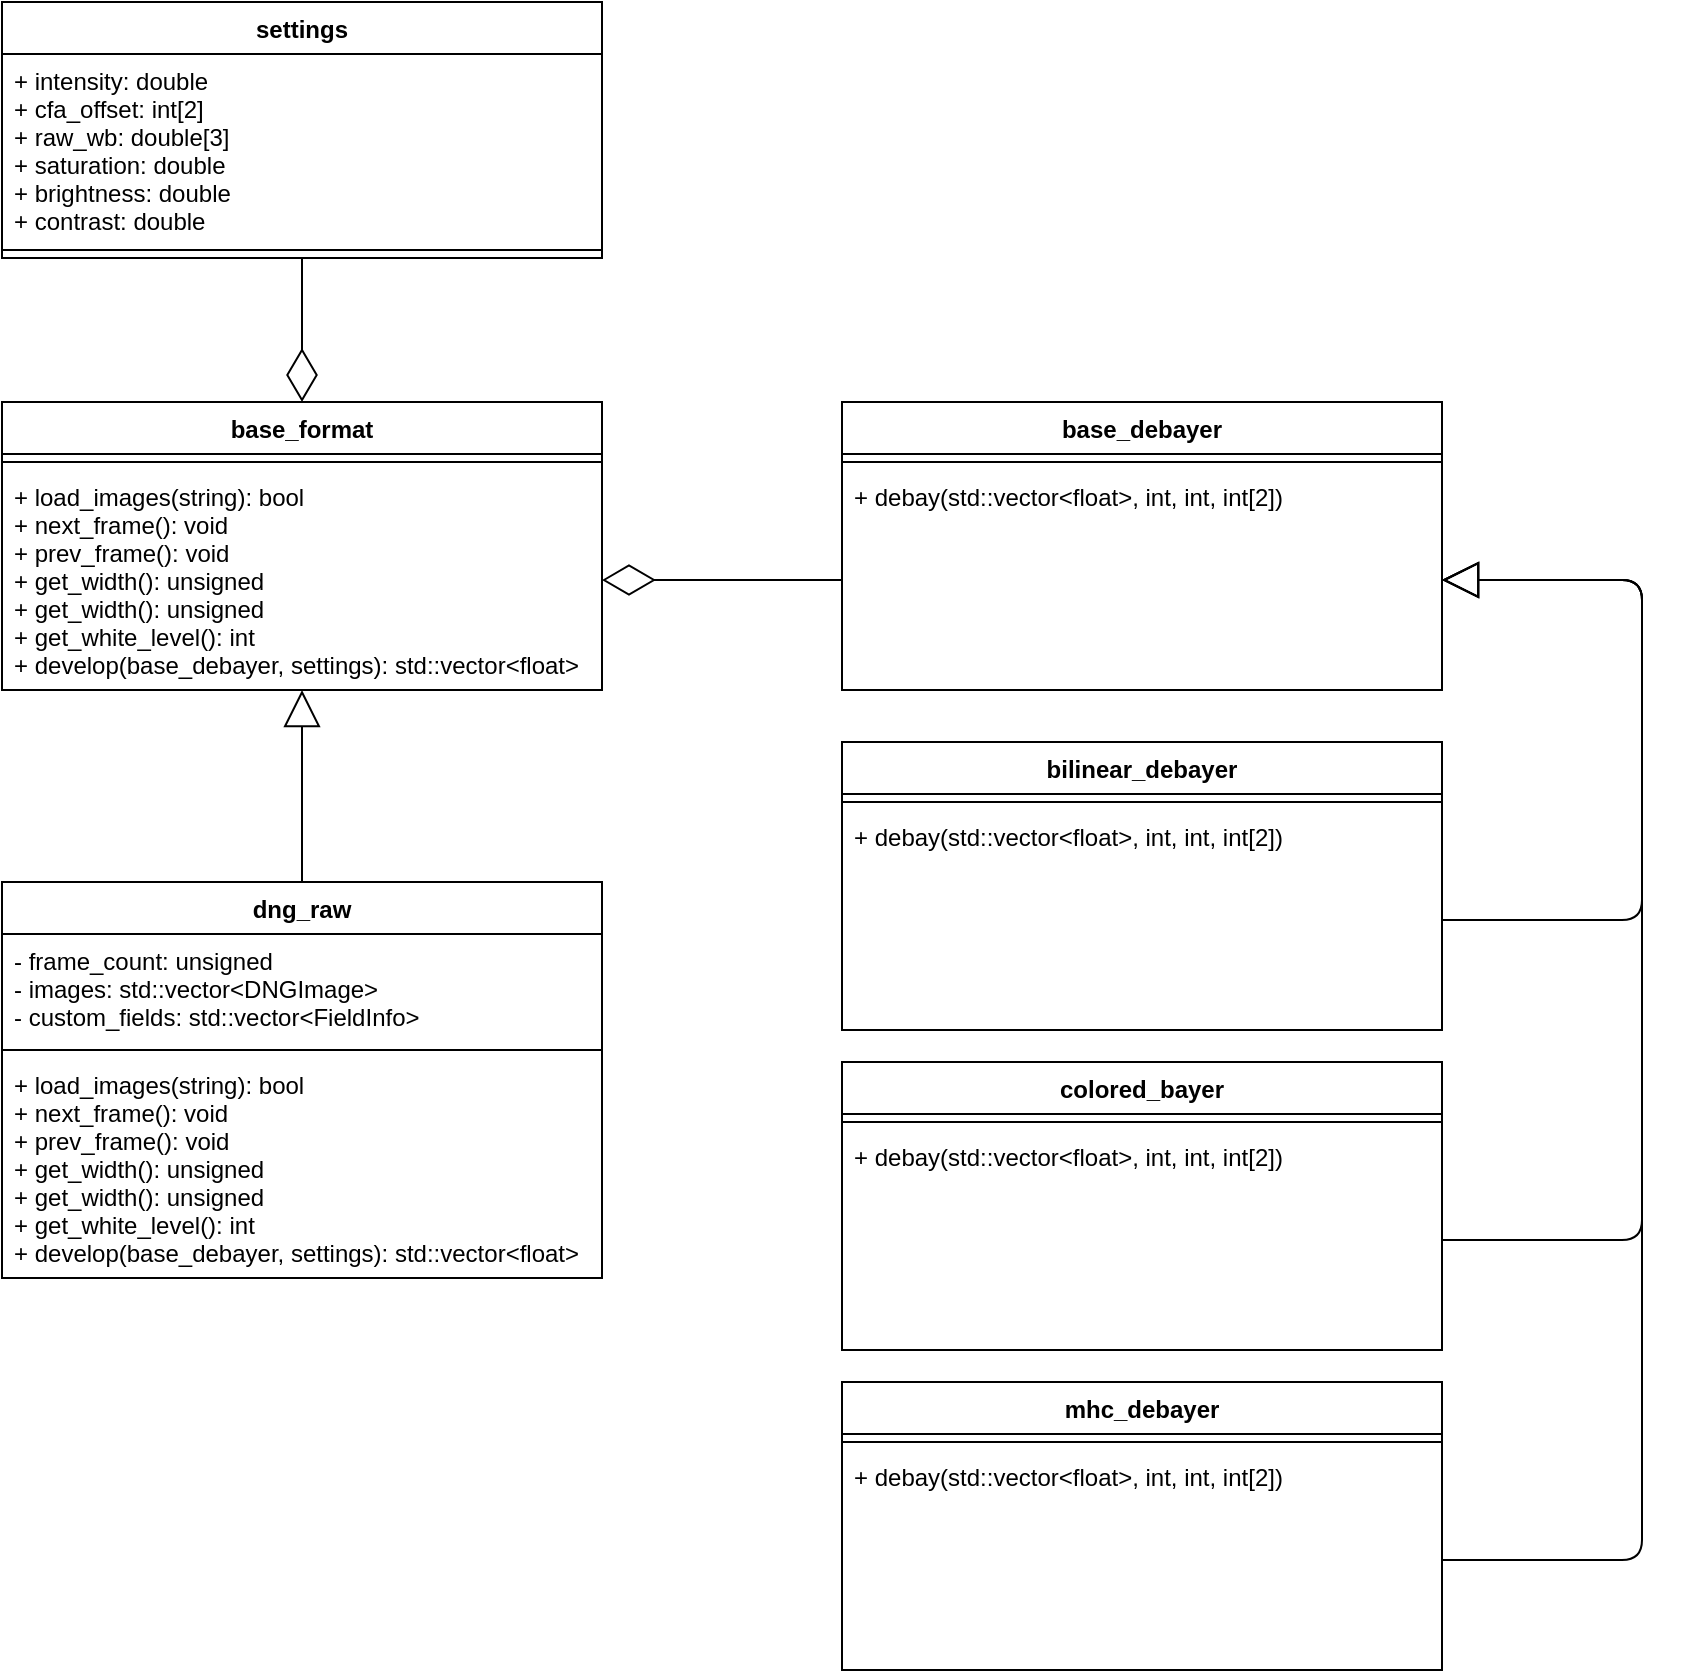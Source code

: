 <mxfile version="14.3.2" type="github">
  <diagram id="BGi7KF7WB8p2XfrL_VBf" name="Page-1">
    <mxGraphModel dx="1688" dy="1622" grid="1" gridSize="10" guides="1" tooltips="1" connect="1" arrows="1" fold="1" page="1" pageScale="1" pageWidth="850" pageHeight="1100" math="0" shadow="0">
      <root>
        <mxCell id="0" />
        <mxCell id="1" parent="0" />
        <mxCell id="tgQ2DO6xhTlcZixNRNRG-1" value="base_format" style="swimlane;fontStyle=1;align=center;verticalAlign=top;childLayout=stackLayout;horizontal=1;startSize=26;horizontalStack=0;resizeParent=1;resizeParentMax=0;resizeLast=0;collapsible=1;marginBottom=0;" parent="1" vertex="1">
          <mxGeometry x="180" y="360" width="300" height="144" as="geometry" />
        </mxCell>
        <mxCell id="tgQ2DO6xhTlcZixNRNRG-3" value="" style="line;strokeWidth=1;fillColor=none;align=left;verticalAlign=middle;spacingTop=-1;spacingLeft=3;spacingRight=3;rotatable=0;labelPosition=right;points=[];portConstraint=eastwest;" parent="tgQ2DO6xhTlcZixNRNRG-1" vertex="1">
          <mxGeometry y="26" width="300" height="8" as="geometry" />
        </mxCell>
        <mxCell id="tgQ2DO6xhTlcZixNRNRG-4" value="+ load_images(string): bool&#xa;+ next_frame(): void&#xa;+ prev_frame(): void&#xa;+ get_width(): unsigned&#xa;+ get_width(): unsigned&#xa;+ get_white_level(): int&#xa;+ develop(base_debayer, settings): std::vector&lt;float&gt;&#xa;&#xa;" style="text;strokeColor=none;fillColor=none;align=left;verticalAlign=top;spacingLeft=4;spacingRight=4;overflow=hidden;rotatable=0;points=[[0,0.5],[1,0.5]];portConstraint=eastwest;" parent="tgQ2DO6xhTlcZixNRNRG-1" vertex="1">
          <mxGeometry y="34" width="300" height="110" as="geometry" />
        </mxCell>
        <mxCell id="tgQ2DO6xhTlcZixNRNRG-5" value="dng_raw&#xa;" style="swimlane;fontStyle=1;align=center;verticalAlign=top;childLayout=stackLayout;horizontal=1;startSize=26;horizontalStack=0;resizeParent=1;resizeParentMax=0;resizeLast=0;collapsible=1;marginBottom=0;" parent="1" vertex="1">
          <mxGeometry x="180" y="600" width="300" height="198" as="geometry" />
        </mxCell>
        <mxCell id="tgQ2DO6xhTlcZixNRNRG-6" value="- frame_count: unsigned&#xa;- images: std::vector&lt;DNGImage&gt;&#xa;- custom_fields: std::vector&lt;FieldInfo&gt;" style="text;strokeColor=none;fillColor=none;align=left;verticalAlign=top;spacingLeft=4;spacingRight=4;overflow=hidden;rotatable=0;points=[[0,0.5],[1,0.5]];portConstraint=eastwest;" parent="tgQ2DO6xhTlcZixNRNRG-5" vertex="1">
          <mxGeometry y="26" width="300" height="54" as="geometry" />
        </mxCell>
        <mxCell id="tgQ2DO6xhTlcZixNRNRG-7" value="" style="line;strokeWidth=1;fillColor=none;align=left;verticalAlign=middle;spacingTop=-1;spacingLeft=3;spacingRight=3;rotatable=0;labelPosition=right;points=[];portConstraint=eastwest;" parent="tgQ2DO6xhTlcZixNRNRG-5" vertex="1">
          <mxGeometry y="80" width="300" height="8" as="geometry" />
        </mxCell>
        <mxCell id="tgQ2DO6xhTlcZixNRNRG-8" value="+ load_images(string): bool&#xa;+ next_frame(): void&#xa;+ prev_frame(): void&#xa;+ get_width(): unsigned&#xa;+ get_width(): unsigned&#xa;+ get_white_level(): int&#xa;+ develop(base_debayer, settings): std::vector&lt;float&gt;&#xa;&#xa;" style="text;strokeColor=none;fillColor=none;align=left;verticalAlign=top;spacingLeft=4;spacingRight=4;overflow=hidden;rotatable=0;points=[[0,0.5],[1,0.5]];portConstraint=eastwest;" parent="tgQ2DO6xhTlcZixNRNRG-5" vertex="1">
          <mxGeometry y="88" width="300" height="110" as="geometry" />
        </mxCell>
        <mxCell id="tgQ2DO6xhTlcZixNRNRG-9" value="" style="endArrow=block;endSize=16;endFill=0;html=1;entryX=0.5;entryY=1;entryDx=0;entryDy=0;exitX=0.5;exitY=0;exitDx=0;exitDy=0;" parent="1" source="tgQ2DO6xhTlcZixNRNRG-5" target="tgQ2DO6xhTlcZixNRNRG-1" edge="1">
          <mxGeometry width="160" relative="1" as="geometry">
            <mxPoint x="300" y="590" as="sourcePoint" />
            <mxPoint x="460" y="590" as="targetPoint" />
          </mxGeometry>
        </mxCell>
        <mxCell id="tgQ2DO6xhTlcZixNRNRG-14" value="base_debayer" style="swimlane;fontStyle=1;align=center;verticalAlign=top;childLayout=stackLayout;horizontal=1;startSize=26;horizontalStack=0;resizeParent=1;resizeParentMax=0;resizeLast=0;collapsible=1;marginBottom=0;" parent="1" vertex="1">
          <mxGeometry x="600" y="360" width="300" height="144" as="geometry" />
        </mxCell>
        <mxCell id="tgQ2DO6xhTlcZixNRNRG-15" value="" style="line;strokeWidth=1;fillColor=none;align=left;verticalAlign=middle;spacingTop=-1;spacingLeft=3;spacingRight=3;rotatable=0;labelPosition=right;points=[];portConstraint=eastwest;" parent="tgQ2DO6xhTlcZixNRNRG-14" vertex="1">
          <mxGeometry y="26" width="300" height="8" as="geometry" />
        </mxCell>
        <mxCell id="tgQ2DO6xhTlcZixNRNRG-16" value="+ debay(std::vector&lt;float&gt;, int, int, int[2])" style="text;strokeColor=none;fillColor=none;align=left;verticalAlign=top;spacingLeft=4;spacingRight=4;overflow=hidden;rotatable=0;points=[[0,0.5],[1,0.5]];portConstraint=eastwest;" parent="tgQ2DO6xhTlcZixNRNRG-14" vertex="1">
          <mxGeometry y="34" width="300" height="110" as="geometry" />
        </mxCell>
        <mxCell id="tgQ2DO6xhTlcZixNRNRG-18" value="" style="endArrow=diamondThin;endFill=0;endSize=24;html=1;exitX=0;exitY=0.5;exitDx=0;exitDy=0;entryX=1;entryY=0.5;entryDx=0;entryDy=0;" parent="1" source="tgQ2DO6xhTlcZixNRNRG-16" target="tgQ2DO6xhTlcZixNRNRG-4" edge="1">
          <mxGeometry width="160" relative="1" as="geometry">
            <mxPoint x="540" y="490" as="sourcePoint" />
            <mxPoint x="700" y="490" as="targetPoint" />
          </mxGeometry>
        </mxCell>
        <mxCell id="tgQ2DO6xhTlcZixNRNRG-20" value="bilinear_debayer&#xa;" style="swimlane;fontStyle=1;align=center;verticalAlign=top;childLayout=stackLayout;horizontal=1;startSize=26;horizontalStack=0;resizeParent=1;resizeParentMax=0;resizeLast=0;collapsible=1;marginBottom=0;" parent="1" vertex="1">
          <mxGeometry x="600" y="530" width="300" height="144" as="geometry" />
        </mxCell>
        <mxCell id="tgQ2DO6xhTlcZixNRNRG-21" value="" style="line;strokeWidth=1;fillColor=none;align=left;verticalAlign=middle;spacingTop=-1;spacingLeft=3;spacingRight=3;rotatable=0;labelPosition=right;points=[];portConstraint=eastwest;" parent="tgQ2DO6xhTlcZixNRNRG-20" vertex="1">
          <mxGeometry y="26" width="300" height="8" as="geometry" />
        </mxCell>
        <mxCell id="tgQ2DO6xhTlcZixNRNRG-22" value="+ debay(std::vector&lt;float&gt;, int, int, int[2])" style="text;strokeColor=none;fillColor=none;align=left;verticalAlign=top;spacingLeft=4;spacingRight=4;overflow=hidden;rotatable=0;points=[[0,0.5],[1,0.5]];portConstraint=eastwest;" parent="tgQ2DO6xhTlcZixNRNRG-20" vertex="1">
          <mxGeometry y="34" width="300" height="110" as="geometry" />
        </mxCell>
        <mxCell id="tgQ2DO6xhTlcZixNRNRG-23" value="colored_bayer&#xa;" style="swimlane;fontStyle=1;align=center;verticalAlign=top;childLayout=stackLayout;horizontal=1;startSize=26;horizontalStack=0;resizeParent=1;resizeParentMax=0;resizeLast=0;collapsible=1;marginBottom=0;" parent="1" vertex="1">
          <mxGeometry x="600" y="690" width="300" height="144" as="geometry" />
        </mxCell>
        <mxCell id="tgQ2DO6xhTlcZixNRNRG-24" value="" style="line;strokeWidth=1;fillColor=none;align=left;verticalAlign=middle;spacingTop=-1;spacingLeft=3;spacingRight=3;rotatable=0;labelPosition=right;points=[];portConstraint=eastwest;" parent="tgQ2DO6xhTlcZixNRNRG-23" vertex="1">
          <mxGeometry y="26" width="300" height="8" as="geometry" />
        </mxCell>
        <mxCell id="tgQ2DO6xhTlcZixNRNRG-25" value="+ debay(std::vector&lt;float&gt;, int, int, int[2])" style="text;strokeColor=none;fillColor=none;align=left;verticalAlign=top;spacingLeft=4;spacingRight=4;overflow=hidden;rotatable=0;points=[[0,0.5],[1,0.5]];portConstraint=eastwest;" parent="tgQ2DO6xhTlcZixNRNRG-23" vertex="1">
          <mxGeometry y="34" width="300" height="110" as="geometry" />
        </mxCell>
        <mxCell id="tgQ2DO6xhTlcZixNRNRG-26" value="mhc_debayer" style="swimlane;fontStyle=1;align=center;verticalAlign=top;childLayout=stackLayout;horizontal=1;startSize=26;horizontalStack=0;resizeParent=1;resizeParentMax=0;resizeLast=0;collapsible=1;marginBottom=0;" parent="1" vertex="1">
          <mxGeometry x="600" y="850" width="300" height="144" as="geometry" />
        </mxCell>
        <mxCell id="tgQ2DO6xhTlcZixNRNRG-27" value="" style="line;strokeWidth=1;fillColor=none;align=left;verticalAlign=middle;spacingTop=-1;spacingLeft=3;spacingRight=3;rotatable=0;labelPosition=right;points=[];portConstraint=eastwest;" parent="tgQ2DO6xhTlcZixNRNRG-26" vertex="1">
          <mxGeometry y="26" width="300" height="8" as="geometry" />
        </mxCell>
        <mxCell id="tgQ2DO6xhTlcZixNRNRG-28" value="+ debay(std::vector&lt;float&gt;, int, int, int[2])" style="text;strokeColor=none;fillColor=none;align=left;verticalAlign=top;spacingLeft=4;spacingRight=4;overflow=hidden;rotatable=0;points=[[0,0.5],[1,0.5]];portConstraint=eastwest;" parent="tgQ2DO6xhTlcZixNRNRG-26" vertex="1">
          <mxGeometry y="34" width="300" height="110" as="geometry" />
        </mxCell>
        <mxCell id="tgQ2DO6xhTlcZixNRNRG-29" value="" style="endArrow=block;endSize=16;endFill=0;html=1;exitX=1;exitY=0.5;exitDx=0;exitDy=0;entryX=1;entryY=0.5;entryDx=0;entryDy=0;" parent="1" source="tgQ2DO6xhTlcZixNRNRG-28" target="tgQ2DO6xhTlcZixNRNRG-16" edge="1">
          <mxGeometry width="160" relative="1" as="geometry">
            <mxPoint x="860" y="670" as="sourcePoint" />
            <mxPoint x="1020" y="670" as="targetPoint" />
            <Array as="points">
              <mxPoint x="1000" y="939" />
              <mxPoint x="1000" y="649" />
              <mxPoint x="1000" y="449" />
            </Array>
          </mxGeometry>
        </mxCell>
        <mxCell id="tgQ2DO6xhTlcZixNRNRG-30" value="" style="endArrow=block;endSize=16;endFill=0;html=1;exitX=1;exitY=0.5;exitDx=0;exitDy=0;entryX=1;entryY=0.5;entryDx=0;entryDy=0;" parent="1" source="tgQ2DO6xhTlcZixNRNRG-22" target="tgQ2DO6xhTlcZixNRNRG-16" edge="1">
          <mxGeometry width="160" relative="1" as="geometry">
            <mxPoint x="1050" y="659" as="sourcePoint" />
            <mxPoint x="930" y="459" as="targetPoint" />
            <Array as="points">
              <mxPoint x="1000" y="619" />
              <mxPoint x="1000" y="449" />
            </Array>
          </mxGeometry>
        </mxCell>
        <mxCell id="tgQ2DO6xhTlcZixNRNRG-31" value="" style="endArrow=block;endSize=16;endFill=0;html=1;exitX=1;exitY=0.5;exitDx=0;exitDy=0;entryX=1;entryY=0.5;entryDx=0;entryDy=0;" parent="1" source="tgQ2DO6xhTlcZixNRNRG-25" target="tgQ2DO6xhTlcZixNRNRG-16" edge="1">
          <mxGeometry width="160" relative="1" as="geometry">
            <mxPoint x="1060" y="669" as="sourcePoint" />
            <mxPoint x="940" y="469" as="targetPoint" />
            <Array as="points">
              <mxPoint x="1000" y="779" />
              <mxPoint x="1000" y="449" />
            </Array>
          </mxGeometry>
        </mxCell>
        <mxCell id="tgQ2DO6xhTlcZixNRNRG-35" value="" style="endArrow=diamondThin;endFill=0;endSize=24;html=1;exitX=0.5;exitY=1;exitDx=0;exitDy=0;" parent="1" source="tgQ2DO6xhTlcZixNRNRG-37" target="tgQ2DO6xhTlcZixNRNRG-1" edge="1">
          <mxGeometry width="160" relative="1" as="geometry">
            <mxPoint x="120" y="380" as="sourcePoint" />
            <mxPoint x="480" y="459" as="targetPoint" />
          </mxGeometry>
        </mxCell>
        <mxCell id="tgQ2DO6xhTlcZixNRNRG-37" value="settings&#xa;" style="swimlane;fontStyle=1;align=center;verticalAlign=top;childLayout=stackLayout;horizontal=1;startSize=26;horizontalStack=0;resizeParent=1;resizeParentMax=0;resizeLast=0;collapsible=1;marginBottom=0;" parent="1" vertex="1">
          <mxGeometry x="180" y="160" width="300" height="128" as="geometry" />
        </mxCell>
        <mxCell id="tgQ2DO6xhTlcZixNRNRG-38" value="+ intensity: double&#xa;+ cfa_offset: int[2]&#xa;+ raw_wb: double[3]&#xa;+ saturation: double&#xa;+ brightness: double&#xa;+ contrast: double&#xa;&#xa;&#xa;&#xa;" style="text;strokeColor=none;fillColor=none;align=left;verticalAlign=top;spacingLeft=4;spacingRight=4;overflow=hidden;rotatable=0;points=[[0,0.5],[1,0.5]];portConstraint=eastwest;" parent="tgQ2DO6xhTlcZixNRNRG-37" vertex="1">
          <mxGeometry y="26" width="300" height="94" as="geometry" />
        </mxCell>
        <mxCell id="tgQ2DO6xhTlcZixNRNRG-39" value="" style="line;strokeWidth=1;fillColor=none;align=left;verticalAlign=middle;spacingTop=-1;spacingLeft=3;spacingRight=3;rotatable=0;labelPosition=right;points=[];portConstraint=eastwest;" parent="tgQ2DO6xhTlcZixNRNRG-37" vertex="1">
          <mxGeometry y="120" width="300" height="8" as="geometry" />
        </mxCell>
      </root>
    </mxGraphModel>
  </diagram>
</mxfile>
